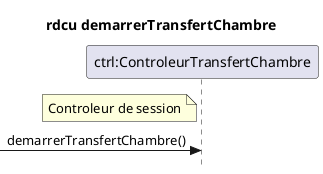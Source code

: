 @startuml demarrerTransfertChambre
skinparam Style strictuml
title rdcu demarrerTransfertChambre

participant "ctrl:ControleurTransfertChambre" as ctrl

note left of ctrl: Controleur de session
-> ctrl: demarrerTransfertChambre()

@enduml
